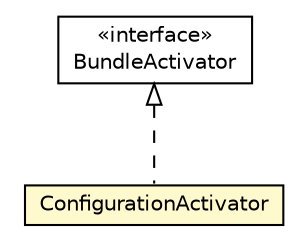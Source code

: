 #!/usr/local/bin/dot
#
# Class diagram 
# Generated by UMLGraph version R5_6-24-gf6e263 (http://www.umlgraph.org/)
#

digraph G {
	edge [fontname="Helvetica",fontsize=10,labelfontname="Helvetica",labelfontsize=10];
	node [fontname="Helvetica",fontsize=10,shape=plaintext];
	nodesep=0.25;
	ranksep=0.5;
	// org.universAAL.middleware.managers.configuration.osgi.ConfigurationActivator
	c136807 [label=<<table title="org.universAAL.middleware.managers.configuration.osgi.ConfigurationActivator" border="0" cellborder="1" cellspacing="0" cellpadding="2" port="p" bgcolor="lemonChiffon" href="./ConfigurationActivator.html">
		<tr><td><table border="0" cellspacing="0" cellpadding="1">
<tr><td align="center" balign="center"> ConfigurationActivator </td></tr>
		</table></td></tr>
		</table>>, URL="./ConfigurationActivator.html", fontname="Helvetica", fontcolor="black", fontsize=10.0];
	//org.universAAL.middleware.managers.configuration.osgi.ConfigurationActivator implements org.osgi.framework.BundleActivator
	c136833:p -> c136807:p [dir=back,arrowtail=empty,style=dashed];
	// org.osgi.framework.BundleActivator
	c136833 [label=<<table title="org.osgi.framework.BundleActivator" border="0" cellborder="1" cellspacing="0" cellpadding="2" port="p" href="http://java.sun.com/j2se/1.4.2/docs/api/org/osgi/framework/BundleActivator.html">
		<tr><td><table border="0" cellspacing="0" cellpadding="1">
<tr><td align="center" balign="center"> &#171;interface&#187; </td></tr>
<tr><td align="center" balign="center"> BundleActivator </td></tr>
		</table></td></tr>
		</table>>, URL="http://java.sun.com/j2se/1.4.2/docs/api/org/osgi/framework/BundleActivator.html", fontname="Helvetica", fontcolor="black", fontsize=10.0];
}


